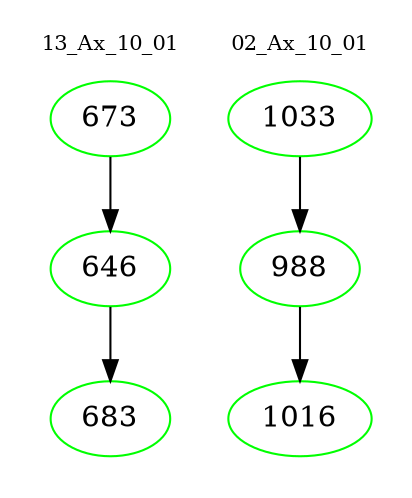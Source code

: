 digraph{
subgraph cluster_0 {
color = white
label = "13_Ax_10_01";
fontsize=10;
T0_673 [label="673", color="green"]
T0_673 -> T0_646 [color="black"]
T0_646 [label="646", color="green"]
T0_646 -> T0_683 [color="black"]
T0_683 [label="683", color="green"]
}
subgraph cluster_1 {
color = white
label = "02_Ax_10_01";
fontsize=10;
T1_1033 [label="1033", color="green"]
T1_1033 -> T1_988 [color="black"]
T1_988 [label="988", color="green"]
T1_988 -> T1_1016 [color="black"]
T1_1016 [label="1016", color="green"]
}
}
